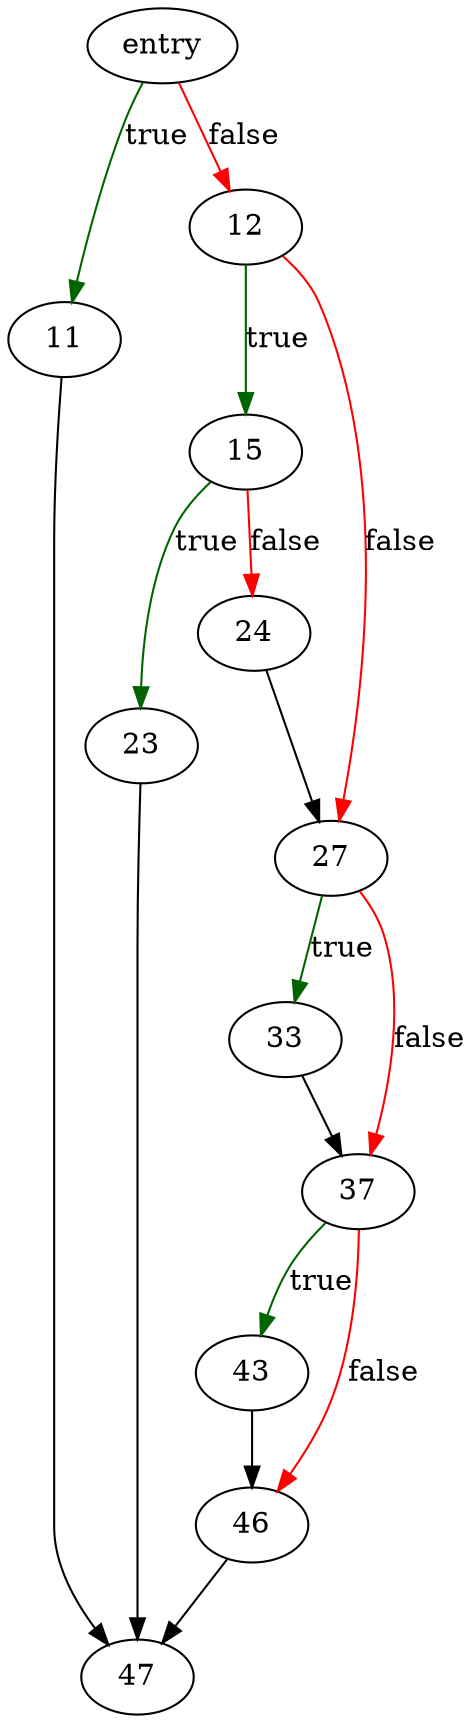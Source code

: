 digraph "unixMapfile" {
	// Node definitions.
	2 [label=entry];
	11;
	12;
	15;
	23;
	24;
	27;
	33;
	37;
	43;
	46;
	47;

	// Edge definitions.
	2 -> 11 [
		color=darkgreen
		label=true
	];
	2 -> 12 [
		color=red
		label=false
	];
	11 -> 47;
	12 -> 15 [
		color=darkgreen
		label=true
	];
	12 -> 27 [
		color=red
		label=false
	];
	15 -> 23 [
		color=darkgreen
		label=true
	];
	15 -> 24 [
		color=red
		label=false
	];
	23 -> 47;
	24 -> 27;
	27 -> 33 [
		color=darkgreen
		label=true
	];
	27 -> 37 [
		color=red
		label=false
	];
	33 -> 37;
	37 -> 43 [
		color=darkgreen
		label=true
	];
	37 -> 46 [
		color=red
		label=false
	];
	43 -> 46;
	46 -> 47;
}